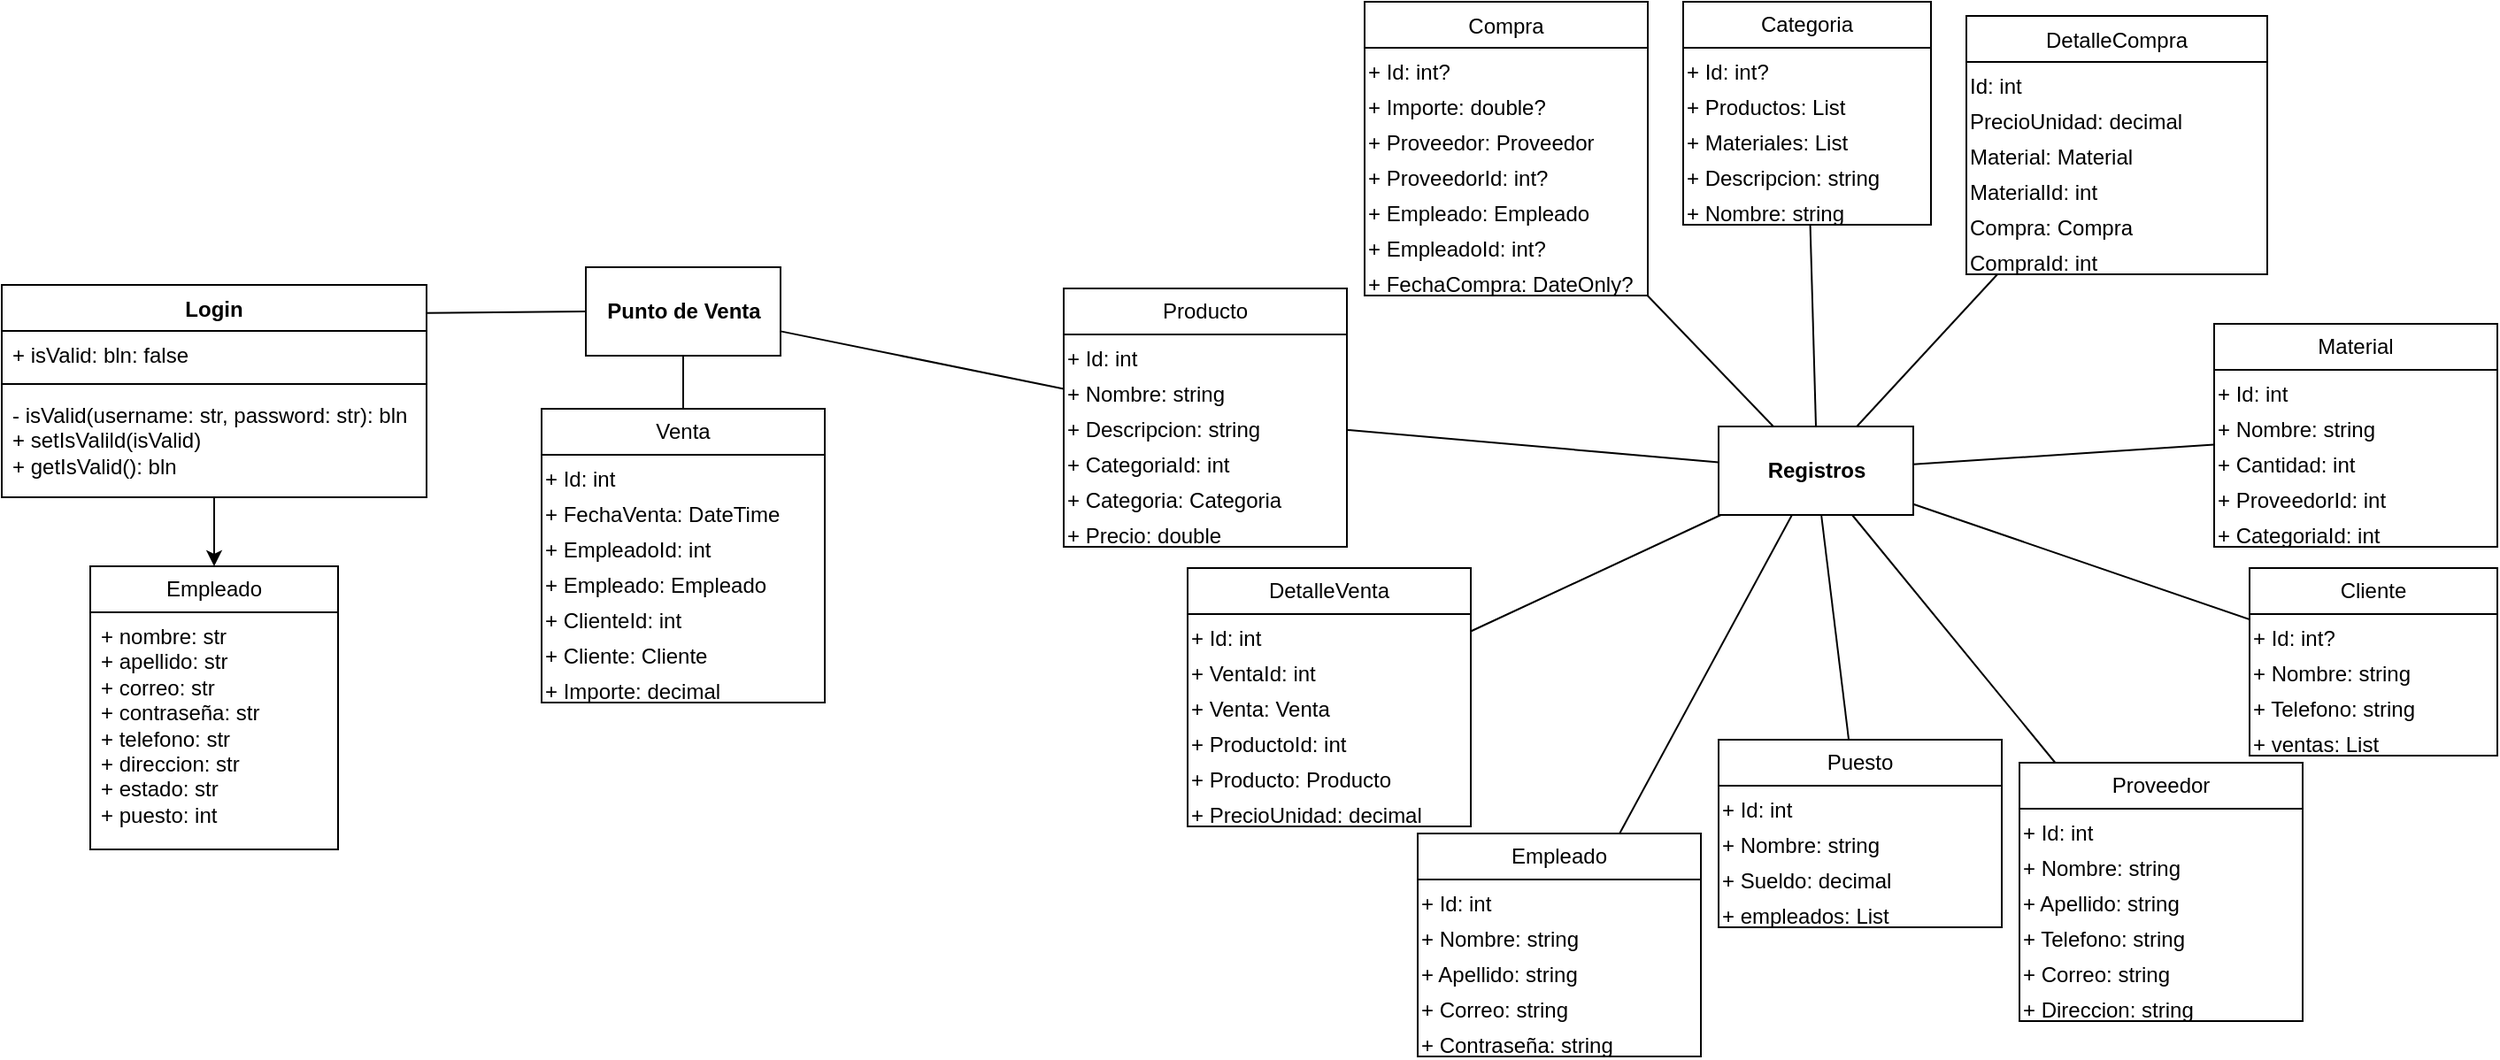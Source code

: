 <mxfile>
    <diagram name="Page-1" id="UlzZYzaXb5LIW5Xjwv1o">
        <mxGraphModel dx="1055" dy="584" grid="1" gridSize="10" guides="1" tooltips="1" connect="1" arrows="1" fold="1" page="1" pageScale="1" pageWidth="850" pageHeight="1100" math="0" shadow="0">
            <root>
                <mxCell id="0"/>
                <mxCell id="1" parent="0"/>
                <mxCell id="3NjbLV-J0CDQwwyRlYav-13" style="edgeStyle=orthogonalEdgeStyle;rounded=0;orthogonalLoop=1;jettySize=auto;html=1;entryX=0.5;entryY=0;entryDx=0;entryDy=0;" parent="1" source="3NjbLV-J0CDQwwyRlYav-1" target="3NjbLV-J0CDQwwyRlYav-9" edge="1">
                    <mxGeometry relative="1" as="geometry"/>
                </mxCell>
                <mxCell id="3NjbLV-J0CDQwwyRlYav-1" value="Login" style="swimlane;fontStyle=1;align=center;verticalAlign=top;childLayout=stackLayout;horizontal=1;startSize=26;horizontalStack=0;resizeParent=1;resizeParentMax=0;resizeLast=0;collapsible=1;marginBottom=0;whiteSpace=wrap;html=1;" parent="1" vertex="1">
                    <mxGeometry x="60" y="290" width="240" height="120" as="geometry"/>
                </mxCell>
                <mxCell id="3NjbLV-J0CDQwwyRlYav-2" value="+ isValid: bln: false" style="text;strokeColor=none;fillColor=none;align=left;verticalAlign=top;spacingLeft=4;spacingRight=4;overflow=hidden;rotatable=0;points=[[0,0.5],[1,0.5]];portConstraint=eastwest;whiteSpace=wrap;html=1;" parent="3NjbLV-J0CDQwwyRlYav-1" vertex="1">
                    <mxGeometry y="26" width="240" height="26" as="geometry"/>
                </mxCell>
                <mxCell id="3NjbLV-J0CDQwwyRlYav-3" value="" style="line;strokeWidth=1;fillColor=none;align=left;verticalAlign=middle;spacingTop=-1;spacingLeft=3;spacingRight=3;rotatable=0;labelPosition=right;points=[];portConstraint=eastwest;strokeColor=inherit;" parent="3NjbLV-J0CDQwwyRlYav-1" vertex="1">
                    <mxGeometry y="52" width="240" height="8" as="geometry"/>
                </mxCell>
                <mxCell id="3NjbLV-J0CDQwwyRlYav-4" value="- isValid(username: str, password: str): bln&lt;div&gt;+ setIsValild(isValid)&lt;/div&gt;&lt;div&gt;+ getIsValid(): bln&lt;/div&gt;" style="text;strokeColor=none;fillColor=none;align=left;verticalAlign=top;spacingLeft=4;spacingRight=4;overflow=hidden;rotatable=0;points=[[0,0.5],[1,0.5]];portConstraint=eastwest;whiteSpace=wrap;html=1;" parent="3NjbLV-J0CDQwwyRlYav-1" vertex="1">
                    <mxGeometry y="60" width="240" height="60" as="geometry"/>
                </mxCell>
                <mxCell id="3NjbLV-J0CDQwwyRlYav-9" value="Empleado" style="swimlane;fontStyle=0;childLayout=stackLayout;horizontal=1;startSize=26;fillColor=none;horizontalStack=0;resizeParent=1;resizeParentMax=0;resizeLast=0;collapsible=1;marginBottom=0;whiteSpace=wrap;html=1;" parent="1" vertex="1">
                    <mxGeometry x="110" y="449" width="140" height="160" as="geometry"/>
                </mxCell>
                <mxCell id="3NjbLV-J0CDQwwyRlYav-10" value="+ nombre: str&lt;div&gt;+ apellido: str&lt;/div&gt;&lt;div&gt;+ correo: str&lt;/div&gt;&lt;div&gt;+ contraseña: str&lt;/div&gt;&lt;div&gt;+ telefono: str&lt;/div&gt;&lt;div&gt;+ direccion: str&lt;/div&gt;&lt;div&gt;+ estado: str&lt;/div&gt;&lt;div&gt;+ puesto: int&lt;/div&gt;" style="text;strokeColor=none;fillColor=none;align=left;verticalAlign=top;spacingLeft=4;spacingRight=4;overflow=hidden;rotatable=0;points=[[0,0.5],[1,0.5]];portConstraint=eastwest;whiteSpace=wrap;html=1;" parent="3NjbLV-J0CDQwwyRlYav-9" vertex="1">
                    <mxGeometry y="26" width="140" height="134" as="geometry"/>
                </mxCell>
                <mxCell id="90" value="Venta" style="swimlane;fontStyle=0;childLayout=stackLayout;horizontal=1;startSize=26;fillColor=none;horizontalStack=0;resizeParent=1;resizeParentMax=0;resizeLast=0;collapsible=1;marginBottom=0;whiteSpace=wrap;html=1;" vertex="1" parent="1">
                    <mxGeometry x="365" y="360" width="160" height="166" as="geometry"/>
                </mxCell>
                <mxCell id="91" value="+ Id: int" style="text;html=1;strokeColor=none;fillColor=none;align=left;verticalAlign=top;whiteSpace=wrap;rounded=0;" vertex="1" parent="90">
                    <mxGeometry y="26" width="160" height="20" as="geometry"/>
                </mxCell>
                <mxCell id="92" value="+ FechaVenta: DateTime" style="text;html=1;strokeColor=none;fillColor=none;align=left;verticalAlign=top;whiteSpace=wrap;rounded=0;" vertex="1" parent="90">
                    <mxGeometry y="46" width="160" height="20" as="geometry"/>
                </mxCell>
                <mxCell id="93" value="+ EmpleadoId: int" style="text;html=1;strokeColor=none;fillColor=none;align=left;verticalAlign=top;whiteSpace=wrap;rounded=0;" vertex="1" parent="90">
                    <mxGeometry y="66" width="160" height="20" as="geometry"/>
                </mxCell>
                <mxCell id="94" value="+ Empleado: Empleado" style="text;html=1;strokeColor=none;fillColor=none;align=left;verticalAlign=top;whiteSpace=wrap;rounded=0;" vertex="1" parent="90">
                    <mxGeometry y="86" width="160" height="20" as="geometry"/>
                </mxCell>
                <mxCell id="95" value="+ ClienteId: int" style="text;html=1;strokeColor=none;fillColor=none;align=left;verticalAlign=top;whiteSpace=wrap;rounded=0;" vertex="1" parent="90">
                    <mxGeometry y="106" width="160" height="20" as="geometry"/>
                </mxCell>
                <mxCell id="96" value="+ Cliente: Cliente" style="text;html=1;strokeColor=none;fillColor=none;align=left;verticalAlign=top;whiteSpace=wrap;rounded=0;" vertex="1" parent="90">
                    <mxGeometry y="126" width="160" height="20" as="geometry"/>
                </mxCell>
                <mxCell id="97" value="+ Importe: decimal" style="text;html=1;strokeColor=none;fillColor=none;align=left;verticalAlign=top;whiteSpace=wrap;rounded=0;" vertex="1" parent="90">
                    <mxGeometry y="146" width="160" height="20" as="geometry"/>
                </mxCell>
                <mxCell id="98" value="Punto de Venta" style="html=1;fontStyle=1" vertex="1" parent="1">
                    <mxGeometry x="390" y="280" width="110" height="50" as="geometry"/>
                </mxCell>
                <mxCell id="101" value="" style="endArrow=none;html=1;entryX=0;entryY=0.5;entryDx=0;entryDy=0;exitX=0.998;exitY=0.132;exitDx=0;exitDy=0;exitPerimeter=0;" edge="1" parent="1" source="3NjbLV-J0CDQwwyRlYav-1" target="98">
                    <mxGeometry width="50" height="50" relative="1" as="geometry">
                        <mxPoint x="330" y="363" as="sourcePoint"/>
                        <mxPoint x="380" y="313" as="targetPoint"/>
                    </mxGeometry>
                </mxCell>
                <mxCell id="102" value="" style="endArrow=none;html=1;entryX=0.5;entryY=1;entryDx=0;entryDy=0;exitX=0.5;exitY=0;exitDx=0;exitDy=0;" edge="1" parent="1" source="90" target="98">
                    <mxGeometry width="50" height="50" relative="1" as="geometry">
                        <mxPoint x="390" y="380" as="sourcePoint"/>
                        <mxPoint x="440" y="330" as="targetPoint"/>
                    </mxGeometry>
                </mxCell>
                <mxCell id="130" value="" style="group" vertex="1" connectable="0" parent="1">
                    <mxGeometry x="640" y="130" width="830" height="596" as="geometry"/>
                </mxCell>
                <mxCell id="3NjbLV-J0CDQwwyRlYav-20" value="Categoria" style="swimlane;fontStyle=0;childLayout=stackLayout;horizontal=1;startSize=26;fillColor=none;horizontalStack=0;resizeParent=1;resizeParentMax=0;resizeLast=0;collapsible=1;marginBottom=0;whiteSpace=wrap;html=1;" parent="130" vertex="1">
                    <mxGeometry x="370" width="140" height="126" as="geometry"/>
                </mxCell>
                <mxCell id="3NjbLV-J0CDQwwyRlYav-24" value="+ Id: int?" style="text;html=1;strokeColor=none;fillColor=none;align=left;verticalAlign=top;whiteSpace=wrap;rounded=0;" parent="3NjbLV-J0CDQwwyRlYav-20" vertex="1">
                    <mxGeometry y="26" width="140" height="20" as="geometry"/>
                </mxCell>
                <mxCell id="3NjbLV-J0CDQwwyRlYav-28" value="+ Productos: List" style="text;html=1;strokeColor=none;fillColor=none;align=left;verticalAlign=top;whiteSpace=wrap;rounded=0;" parent="3NjbLV-J0CDQwwyRlYav-20" vertex="1">
                    <mxGeometry y="46" width="140" height="20" as="geometry"/>
                </mxCell>
                <mxCell id="3NjbLV-J0CDQwwyRlYav-27" value="+ Materiales: List" style="text;html=1;strokeColor=none;fillColor=none;align=left;verticalAlign=top;whiteSpace=wrap;rounded=0;" parent="3NjbLV-J0CDQwwyRlYav-20" vertex="1">
                    <mxGeometry y="66" width="140" height="20" as="geometry"/>
                </mxCell>
                <mxCell id="3NjbLV-J0CDQwwyRlYav-26" value="+ Descripcion: string" style="text;html=1;strokeColor=none;fillColor=none;align=left;verticalAlign=top;whiteSpace=wrap;rounded=0;" parent="3NjbLV-J0CDQwwyRlYav-20" vertex="1">
                    <mxGeometry y="86" width="140" height="20" as="geometry"/>
                </mxCell>
                <mxCell id="3NjbLV-J0CDQwwyRlYav-25" value="+ Nombre: string" style="text;html=1;strokeColor=none;fillColor=none;align=left;verticalAlign=top;whiteSpace=wrap;rounded=0;" parent="3NjbLV-J0CDQwwyRlYav-20" vertex="1">
                    <mxGeometry y="106" width="140" height="20" as="geometry"/>
                </mxCell>
                <mxCell id="3NjbLV-J0CDQwwyRlYav-34" value="Cliente" style="swimlane;fontStyle=0;childLayout=stackLayout;horizontal=1;startSize=26;fillColor=none;horizontalStack=0;resizeParent=1;resizeParentMax=0;resizeLast=0;collapsible=1;marginBottom=0;whiteSpace=wrap;html=1;" parent="130" vertex="1">
                    <mxGeometry x="690" y="320" width="140" height="106" as="geometry"/>
                </mxCell>
                <mxCell id="3NjbLV-J0CDQwwyRlYav-30" value="+ Id: int?" style="text;html=1;strokeColor=none;fillColor=none;align=left;verticalAlign=top;whiteSpace=wrap;rounded=0;" parent="3NjbLV-J0CDQwwyRlYav-34" vertex="1">
                    <mxGeometry y="26" width="140" height="20" as="geometry"/>
                </mxCell>
                <mxCell id="3NjbLV-J0CDQwwyRlYav-31" value="+ Nombre: string" style="text;html=1;strokeColor=none;fillColor=none;align=left;verticalAlign=top;whiteSpace=wrap;rounded=0;" parent="3NjbLV-J0CDQwwyRlYav-34" vertex="1">
                    <mxGeometry y="46" width="140" height="20" as="geometry"/>
                </mxCell>
                <mxCell id="3NjbLV-J0CDQwwyRlYav-32" value="+ Telefono: string" style="text;html=1;strokeColor=none;fillColor=none;align=left;verticalAlign=top;whiteSpace=wrap;rounded=0;" parent="3NjbLV-J0CDQwwyRlYav-34" vertex="1">
                    <mxGeometry y="66" width="140" height="20" as="geometry"/>
                </mxCell>
                <mxCell id="3NjbLV-J0CDQwwyRlYav-33" value="+ ventas: List" style="text;html=1;strokeColor=none;fillColor=none;align=left;verticalAlign=top;whiteSpace=wrap;rounded=0;" parent="3NjbLV-J0CDQwwyRlYav-34" vertex="1">
                    <mxGeometry y="86" width="140" height="20" as="geometry"/>
                </mxCell>
                <mxCell id="42" value="DetalleCompra" style="swimlane;fontStyle=0;childLayout=stackLayout;horizontal=1;startSize=26;fillColor=none;horizontalStack=0;resizeParent=1;resizeParentMax=0;resizeLast=0;collapsible=1;marginBottom=0;" vertex="1" parent="130">
                    <mxGeometry x="530" y="8" width="170" height="146" as="geometry"/>
                </mxCell>
                <mxCell id="36" value="Id: int" style="text;html=1;strokeColor=none;fillColor=none;align=left;verticalAlign=top;whiteSpace=wrap;rounded=0;" vertex="1" parent="42">
                    <mxGeometry y="26" width="170" height="20" as="geometry"/>
                </mxCell>
                <mxCell id="41" value="PrecioUnidad: decimal" style="text;html=1;strokeColor=none;fillColor=none;align=left;verticalAlign=top;whiteSpace=wrap;rounded=0;" vertex="1" parent="42">
                    <mxGeometry y="46" width="170" height="20" as="geometry"/>
                </mxCell>
                <mxCell id="40" value="Material: Material" style="text;html=1;strokeColor=none;fillColor=none;align=left;verticalAlign=top;whiteSpace=wrap;rounded=0;" vertex="1" parent="42">
                    <mxGeometry y="66" width="170" height="20" as="geometry"/>
                </mxCell>
                <mxCell id="39" value="MaterialId: int" style="text;html=1;strokeColor=none;fillColor=none;align=left;verticalAlign=top;whiteSpace=wrap;rounded=0;" vertex="1" parent="42">
                    <mxGeometry y="86" width="170" height="20" as="geometry"/>
                </mxCell>
                <mxCell id="38" value="Compra: Compra" style="text;html=1;strokeColor=none;fillColor=none;align=left;verticalAlign=top;whiteSpace=wrap;rounded=0;" vertex="1" parent="42">
                    <mxGeometry y="106" width="170" height="20" as="geometry"/>
                </mxCell>
                <mxCell id="37" value="CompraId: int" style="text;html=1;strokeColor=none;fillColor=none;align=left;verticalAlign=top;whiteSpace=wrap;rounded=0;" vertex="1" parent="42">
                    <mxGeometry y="126" width="170" height="20" as="geometry"/>
                </mxCell>
                <mxCell id="46" value="DetalleVenta" style="swimlane;fontStyle=0;childLayout=stackLayout;horizontal=1;startSize=26;fillColor=none;horizontalStack=0;resizeParent=1;resizeParentMax=0;resizeLast=0;collapsible=1;marginBottom=0;whiteSpace=wrap;html=1;" vertex="1" parent="130">
                    <mxGeometry x="90" y="320" width="160" height="146" as="geometry"/>
                </mxCell>
                <mxCell id="47" value="+ Id: int" style="text;html=1;strokeColor=none;fillColor=none;align=left;verticalAlign=top;whiteSpace=wrap;rounded=0;" vertex="1" parent="46">
                    <mxGeometry y="26" width="160" height="20" as="geometry"/>
                </mxCell>
                <mxCell id="48" value="+ VentaId: int" style="text;html=1;strokeColor=none;fillColor=none;align=left;verticalAlign=top;whiteSpace=wrap;rounded=0;" vertex="1" parent="46">
                    <mxGeometry y="46" width="160" height="20" as="geometry"/>
                </mxCell>
                <mxCell id="49" value="+ Venta: Venta" style="text;html=1;strokeColor=none;fillColor=none;align=left;verticalAlign=top;whiteSpace=wrap;rounded=0;" vertex="1" parent="46">
                    <mxGeometry y="66" width="160" height="20" as="geometry"/>
                </mxCell>
                <mxCell id="50" value="+ ProductoId: int" style="text;html=1;strokeColor=none;fillColor=none;align=left;verticalAlign=top;whiteSpace=wrap;rounded=0;" vertex="1" parent="46">
                    <mxGeometry y="86" width="160" height="20" as="geometry"/>
                </mxCell>
                <mxCell id="51" value="+ Producto: Producto" style="text;html=1;strokeColor=none;fillColor=none;align=left;verticalAlign=top;whiteSpace=wrap;rounded=0;" vertex="1" parent="46">
                    <mxGeometry y="106" width="160" height="20" as="geometry"/>
                </mxCell>
                <mxCell id="52" value="+ PrecioUnidad: decimal" style="text;html=1;strokeColor=none;fillColor=none;align=left;verticalAlign=top;whiteSpace=wrap;rounded=0;" vertex="1" parent="46">
                    <mxGeometry y="126" width="160" height="20" as="geometry"/>
                </mxCell>
                <mxCell id="59" value="Empleado" style="swimlane;fontStyle=0;childLayout=stackLayout;horizontal=1;startSize=26;fillColor=none;horizontalStack=0;resizeParent=1;resizeParentMax=0;resizeLast=0;collapsible=1;marginBottom=0;whiteSpace=wrap;html=1;" vertex="1" parent="130">
                    <mxGeometry x="220" y="470" width="160" height="126" as="geometry"/>
                </mxCell>
                <mxCell id="60" value="+ Id: int" style="text;html=1;strokeColor=none;fillColor=none;align=left;verticalAlign=top;whiteSpace=wrap;rounded=0;" vertex="1" parent="59">
                    <mxGeometry y="26" width="160" height="20" as="geometry"/>
                </mxCell>
                <mxCell id="61" value="+ Nombre: string" style="text;html=1;strokeColor=none;fillColor=none;align=left;verticalAlign=top;whiteSpace=wrap;rounded=0;" vertex="1" parent="59">
                    <mxGeometry y="46" width="160" height="20" as="geometry"/>
                </mxCell>
                <mxCell id="62" value="+ Apellido: string" style="text;html=1;strokeColor=none;fillColor=none;align=left;verticalAlign=top;whiteSpace=wrap;rounded=0;" vertex="1" parent="59">
                    <mxGeometry y="66" width="160" height="20" as="geometry"/>
                </mxCell>
                <mxCell id="63" value="+ Correo: string" style="text;html=1;strokeColor=none;fillColor=none;align=left;verticalAlign=top;whiteSpace=wrap;rounded=0;" vertex="1" parent="59">
                    <mxGeometry y="86" width="160" height="20" as="geometry"/>
                </mxCell>
                <mxCell id="64" value="+ Contraseña: string" style="text;html=1;strokeColor=none;fillColor=none;align=left;verticalAlign=top;whiteSpace=wrap;rounded=0;" vertex="1" parent="59">
                    <mxGeometry y="106" width="160" height="20" as="geometry"/>
                </mxCell>
                <mxCell id="65" value="Material" style="swimlane;fontStyle=0;childLayout=stackLayout;horizontal=1;startSize=26;fillColor=none;horizontalStack=0;resizeParent=1;resizeParentMax=0;resizeLast=0;collapsible=1;marginBottom=0;whiteSpace=wrap;html=1;" vertex="1" parent="130">
                    <mxGeometry x="670" y="182" width="160" height="126" as="geometry"/>
                </mxCell>
                <mxCell id="66" value="+ Id: int" style="text;html=1;strokeColor=none;fillColor=none;align=left;verticalAlign=top;whiteSpace=wrap;rounded=0;" vertex="1" parent="65">
                    <mxGeometry y="26" width="160" height="20" as="geometry"/>
                </mxCell>
                <mxCell id="67" value="+ Nombre: string" style="text;html=1;strokeColor=none;fillColor=none;align=left;verticalAlign=top;whiteSpace=wrap;rounded=0;" vertex="1" parent="65">
                    <mxGeometry y="46" width="160" height="20" as="geometry"/>
                </mxCell>
                <mxCell id="68" value="+ Cantidad: int" style="text;html=1;strokeColor=none;fillColor=none;align=left;verticalAlign=top;whiteSpace=wrap;rounded=0;" vertex="1" parent="65">
                    <mxGeometry y="66" width="160" height="20" as="geometry"/>
                </mxCell>
                <mxCell id="69" value="+ ProveedorId: int" style="text;html=1;strokeColor=none;fillColor=none;align=left;verticalAlign=top;whiteSpace=wrap;rounded=0;" vertex="1" parent="65">
                    <mxGeometry y="86" width="160" height="20" as="geometry"/>
                </mxCell>
                <mxCell id="70" value="+ CategoriaId: int" style="text;html=1;strokeColor=none;fillColor=none;align=left;verticalAlign=top;whiteSpace=wrap;rounded=0;" vertex="1" parent="65">
                    <mxGeometry y="106" width="160" height="20" as="geometry"/>
                </mxCell>
                <mxCell id="71" value="Producto" style="swimlane;fontStyle=0;childLayout=stackLayout;horizontal=1;startSize=26;fillColor=none;horizontalStack=0;resizeParent=1;resizeParentMax=0;resizeLast=0;collapsible=1;marginBottom=0;whiteSpace=wrap;html=1;" vertex="1" parent="130">
                    <mxGeometry x="20" y="162" width="160" height="146" as="geometry"/>
                </mxCell>
                <mxCell id="72" value="+ Id: int" style="text;html=1;strokeColor=none;fillColor=none;align=left;verticalAlign=top;whiteSpace=wrap;rounded=0;" vertex="1" parent="71">
                    <mxGeometry y="26" width="160" height="20" as="geometry"/>
                </mxCell>
                <mxCell id="73" value="+ Nombre: string" style="text;html=1;strokeColor=none;fillColor=none;align=left;verticalAlign=top;whiteSpace=wrap;rounded=0;" vertex="1" parent="71">
                    <mxGeometry y="46" width="160" height="20" as="geometry"/>
                </mxCell>
                <mxCell id="74" value="+ Descripcion: string" style="text;html=1;strokeColor=none;fillColor=none;align=left;verticalAlign=top;whiteSpace=wrap;rounded=0;" vertex="1" parent="71">
                    <mxGeometry y="66" width="160" height="20" as="geometry"/>
                </mxCell>
                <mxCell id="75" value="+ CategoriaId: int" style="text;html=1;strokeColor=none;fillColor=none;align=left;verticalAlign=top;whiteSpace=wrap;rounded=0;" vertex="1" parent="71">
                    <mxGeometry y="86" width="160" height="20" as="geometry"/>
                </mxCell>
                <mxCell id="76" value="+ Categoria: Categoria" style="text;html=1;strokeColor=none;fillColor=none;align=left;verticalAlign=top;whiteSpace=wrap;rounded=0;" vertex="1" parent="71">
                    <mxGeometry y="106" width="160" height="20" as="geometry"/>
                </mxCell>
                <mxCell id="77" value="+ Precio: double" style="text;html=1;strokeColor=none;fillColor=none;align=left;verticalAlign=top;whiteSpace=wrap;rounded=0;" vertex="1" parent="71">
                    <mxGeometry y="126" width="160" height="20" as="geometry"/>
                </mxCell>
                <mxCell id="78" value="Proveedor" style="swimlane;fontStyle=0;childLayout=stackLayout;horizontal=1;startSize=26;fillColor=none;horizontalStack=0;resizeParent=1;resizeParentMax=0;resizeLast=0;collapsible=1;marginBottom=0;whiteSpace=wrap;html=1;" vertex="1" parent="130">
                    <mxGeometry x="560" y="430" width="160" height="146" as="geometry"/>
                </mxCell>
                <mxCell id="79" value="+ Id: int" style="text;html=1;strokeColor=none;fillColor=none;align=left;verticalAlign=top;whiteSpace=wrap;rounded=0;" vertex="1" parent="78">
                    <mxGeometry y="26" width="160" height="20" as="geometry"/>
                </mxCell>
                <mxCell id="80" value="+ Nombre: string" style="text;html=1;strokeColor=none;fillColor=none;align=left;verticalAlign=top;whiteSpace=wrap;rounded=0;" vertex="1" parent="78">
                    <mxGeometry y="46" width="160" height="20" as="geometry"/>
                </mxCell>
                <mxCell id="81" value="+ Apellido: string" style="text;html=1;strokeColor=none;fillColor=none;align=left;verticalAlign=top;whiteSpace=wrap;rounded=0;" vertex="1" parent="78">
                    <mxGeometry y="66" width="160" height="20" as="geometry"/>
                </mxCell>
                <mxCell id="82" value="+ Telefono: string" style="text;html=1;strokeColor=none;fillColor=none;align=left;verticalAlign=top;whiteSpace=wrap;rounded=0;" vertex="1" parent="78">
                    <mxGeometry y="86" width="160" height="20" as="geometry"/>
                </mxCell>
                <mxCell id="83" value="+ Correo: string" style="text;html=1;strokeColor=none;fillColor=none;align=left;verticalAlign=top;whiteSpace=wrap;rounded=0;" vertex="1" parent="78">
                    <mxGeometry y="106" width="160" height="20" as="geometry"/>
                </mxCell>
                <mxCell id="84" value="+ Direccion: string" style="text;html=1;strokeColor=none;fillColor=none;align=left;verticalAlign=top;whiteSpace=wrap;rounded=0;" vertex="1" parent="78">
                    <mxGeometry y="126" width="160" height="20" as="geometry"/>
                </mxCell>
                <mxCell id="85" value="Puesto" style="swimlane;fontStyle=0;childLayout=stackLayout;horizontal=1;startSize=26;fillColor=none;horizontalStack=0;resizeParent=1;resizeParentMax=0;resizeLast=0;collapsible=1;marginBottom=0;whiteSpace=wrap;html=1;" vertex="1" parent="130">
                    <mxGeometry x="390" y="417" width="160" height="106" as="geometry"/>
                </mxCell>
                <mxCell id="86" value="+ Id: int" style="text;html=1;strokeColor=none;fillColor=none;align=left;verticalAlign=top;whiteSpace=wrap;rounded=0;" vertex="1" parent="85">
                    <mxGeometry y="26" width="160" height="20" as="geometry"/>
                </mxCell>
                <mxCell id="87" value="+ Nombre: string" style="text;html=1;strokeColor=none;fillColor=none;align=left;verticalAlign=top;whiteSpace=wrap;rounded=0;" vertex="1" parent="85">
                    <mxGeometry y="46" width="160" height="20" as="geometry"/>
                </mxCell>
                <mxCell id="88" value="+ Sueldo: decimal" style="text;html=1;strokeColor=none;fillColor=none;align=left;verticalAlign=top;whiteSpace=wrap;rounded=0;" vertex="1" parent="85">
                    <mxGeometry y="66" width="160" height="20" as="geometry"/>
                </mxCell>
                <mxCell id="89" value="+ empleados: List&lt;Empleado&gt;" style="text;html=1;strokeColor=none;fillColor=none;align=left;verticalAlign=top;whiteSpace=wrap;rounded=0;" vertex="1" parent="85">
                    <mxGeometry y="86" width="160" height="20" as="geometry"/>
                </mxCell>
                <mxCell id="104" value="Registros" style="html=1;fontStyle=1" vertex="1" parent="130">
                    <mxGeometry x="390" y="240" width="110" height="50" as="geometry"/>
                </mxCell>
                <mxCell id="120" value="" style="endArrow=none;html=1;exitX=0.5;exitY=0;exitDx=0;exitDy=0;" edge="1" parent="130" source="104" target="3NjbLV-J0CDQwwyRlYav-20">
                    <mxGeometry width="50" height="50" relative="1" as="geometry">
                        <mxPoint x="420" y="260" as="sourcePoint"/>
                        <mxPoint x="470" y="210" as="targetPoint"/>
                    </mxGeometry>
                </mxCell>
                <mxCell id="121" value="" style="endArrow=none;html=1;" edge="1" parent="130" source="104" target="42">
                    <mxGeometry width="50" height="50" relative="1" as="geometry">
                        <mxPoint x="550" y="270" as="sourcePoint"/>
                        <mxPoint x="600" y="220" as="targetPoint"/>
                    </mxGeometry>
                </mxCell>
                <mxCell id="122" value="" style="endArrow=none;html=1;" edge="1" parent="130" source="104" target="65">
                    <mxGeometry width="50" height="50" relative="1" as="geometry">
                        <mxPoint x="560" y="310" as="sourcePoint"/>
                        <mxPoint x="610" y="260" as="targetPoint"/>
                    </mxGeometry>
                </mxCell>
                <mxCell id="123" value="" style="endArrow=none;html=1;" edge="1" parent="130" source="104" target="3NjbLV-J0CDQwwyRlYav-34">
                    <mxGeometry width="50" height="50" relative="1" as="geometry">
                        <mxPoint x="480" y="370" as="sourcePoint"/>
                        <mxPoint x="530" y="320" as="targetPoint"/>
                    </mxGeometry>
                </mxCell>
                <mxCell id="124" value="" style="endArrow=none;html=1;" edge="1" parent="130" source="78" target="104">
                    <mxGeometry width="50" height="50" relative="1" as="geometry">
                        <mxPoint x="400" y="370" as="sourcePoint"/>
                        <mxPoint x="450" y="320" as="targetPoint"/>
                    </mxGeometry>
                </mxCell>
                <mxCell id="125" value="" style="endArrow=none;html=1;" edge="1" parent="130" source="85" target="104">
                    <mxGeometry width="50" height="50" relative="1" as="geometry">
                        <mxPoint x="370" y="380" as="sourcePoint"/>
                        <mxPoint x="420" y="330" as="targetPoint"/>
                    </mxGeometry>
                </mxCell>
                <mxCell id="127" value="" style="endArrow=none;html=1;" edge="1" parent="130" source="59" target="104">
                    <mxGeometry width="50" height="50" relative="1" as="geometry">
                        <mxPoint x="260" y="370" as="sourcePoint"/>
                        <mxPoint x="310" y="320" as="targetPoint"/>
                    </mxGeometry>
                </mxCell>
                <mxCell id="128" value="" style="endArrow=none;html=1;" edge="1" parent="130" source="46" target="104">
                    <mxGeometry width="50" height="50" relative="1" as="geometry">
                        <mxPoint x="260" y="310" as="sourcePoint"/>
                        <mxPoint x="310" y="260" as="targetPoint"/>
                    </mxGeometry>
                </mxCell>
                <mxCell id="129" value="" style="endArrow=none;html=1;" edge="1" parent="130" source="71" target="104">
                    <mxGeometry width="50" height="50" relative="1" as="geometry">
                        <mxPoint x="300" y="230" as="sourcePoint"/>
                        <mxPoint x="350" y="180" as="targetPoint"/>
                    </mxGeometry>
                </mxCell>
                <mxCell id="29" value="Compra" style="swimlane;fontStyle=0;childLayout=stackLayout;horizontal=1;startSize=26;fillColor=none;horizontalStack=0;resizeParent=1;resizeParentMax=0;resizeLast=0;collapsible=1;marginBottom=0;" vertex="1" parent="130">
                    <mxGeometry x="190" width="160" height="166" as="geometry"/>
                </mxCell>
                <mxCell id="21" value="+ Id: int?" style="text;html=1;strokeColor=none;fillColor=none;align=left;verticalAlign=top;whiteSpace=wrap;rounded=0;" vertex="1" parent="29">
                    <mxGeometry y="26" width="160" height="20" as="geometry"/>
                </mxCell>
                <mxCell id="27" value="+ Importe: double?" style="text;html=1;strokeColor=none;fillColor=none;align=left;verticalAlign=top;whiteSpace=wrap;rounded=0;" vertex="1" parent="29">
                    <mxGeometry y="46" width="160" height="20" as="geometry"/>
                </mxCell>
                <mxCell id="26" value="+ Proveedor: Proveedor" style="text;html=1;strokeColor=none;fillColor=none;align=left;verticalAlign=top;whiteSpace=wrap;rounded=0;" vertex="1" parent="29">
                    <mxGeometry y="66" width="160" height="20" as="geometry"/>
                </mxCell>
                <mxCell id="25" value="+ ProveedorId: int?" style="text;html=1;strokeColor=none;fillColor=none;align=left;verticalAlign=top;whiteSpace=wrap;rounded=0;" vertex="1" parent="29">
                    <mxGeometry y="86" width="160" height="20" as="geometry"/>
                </mxCell>
                <mxCell id="24" value="+ Empleado: Empleado" style="text;html=1;strokeColor=none;fillColor=none;align=left;verticalAlign=top;whiteSpace=wrap;rounded=0;" vertex="1" parent="29">
                    <mxGeometry y="106" width="160" height="20" as="geometry"/>
                </mxCell>
                <mxCell id="23" value="+ EmpleadoId: int?" style="text;html=1;strokeColor=none;fillColor=none;align=left;verticalAlign=top;whiteSpace=wrap;rounded=0;" vertex="1" parent="29">
                    <mxGeometry y="126" width="160" height="20" as="geometry"/>
                </mxCell>
                <mxCell id="22" value="+ FechaCompra: DateOnly?" style="text;html=1;strokeColor=none;fillColor=none;align=left;verticalAlign=top;whiteSpace=wrap;rounded=0;" vertex="1" parent="29">
                    <mxGeometry y="146" width="160" height="20" as="geometry"/>
                </mxCell>
                <mxCell id="126" value="" style="endArrow=none;html=1;" edge="1" parent="130" source="29" target="104">
                    <mxGeometry width="50" height="50" relative="1" as="geometry">
                        <mxPoint x="290" y="350" as="sourcePoint"/>
                        <mxPoint x="340" y="300" as="targetPoint"/>
                    </mxGeometry>
                </mxCell>
                <mxCell id="132" value="" style="endArrow=none;html=1;" edge="1" parent="1" source="98" target="71">
                    <mxGeometry width="50" height="50" relative="1" as="geometry">
                        <mxPoint x="580" y="350" as="sourcePoint"/>
                        <mxPoint x="630" y="300" as="targetPoint"/>
                    </mxGeometry>
                </mxCell>
            </root>
        </mxGraphModel>
    </diagram>
</mxfile>